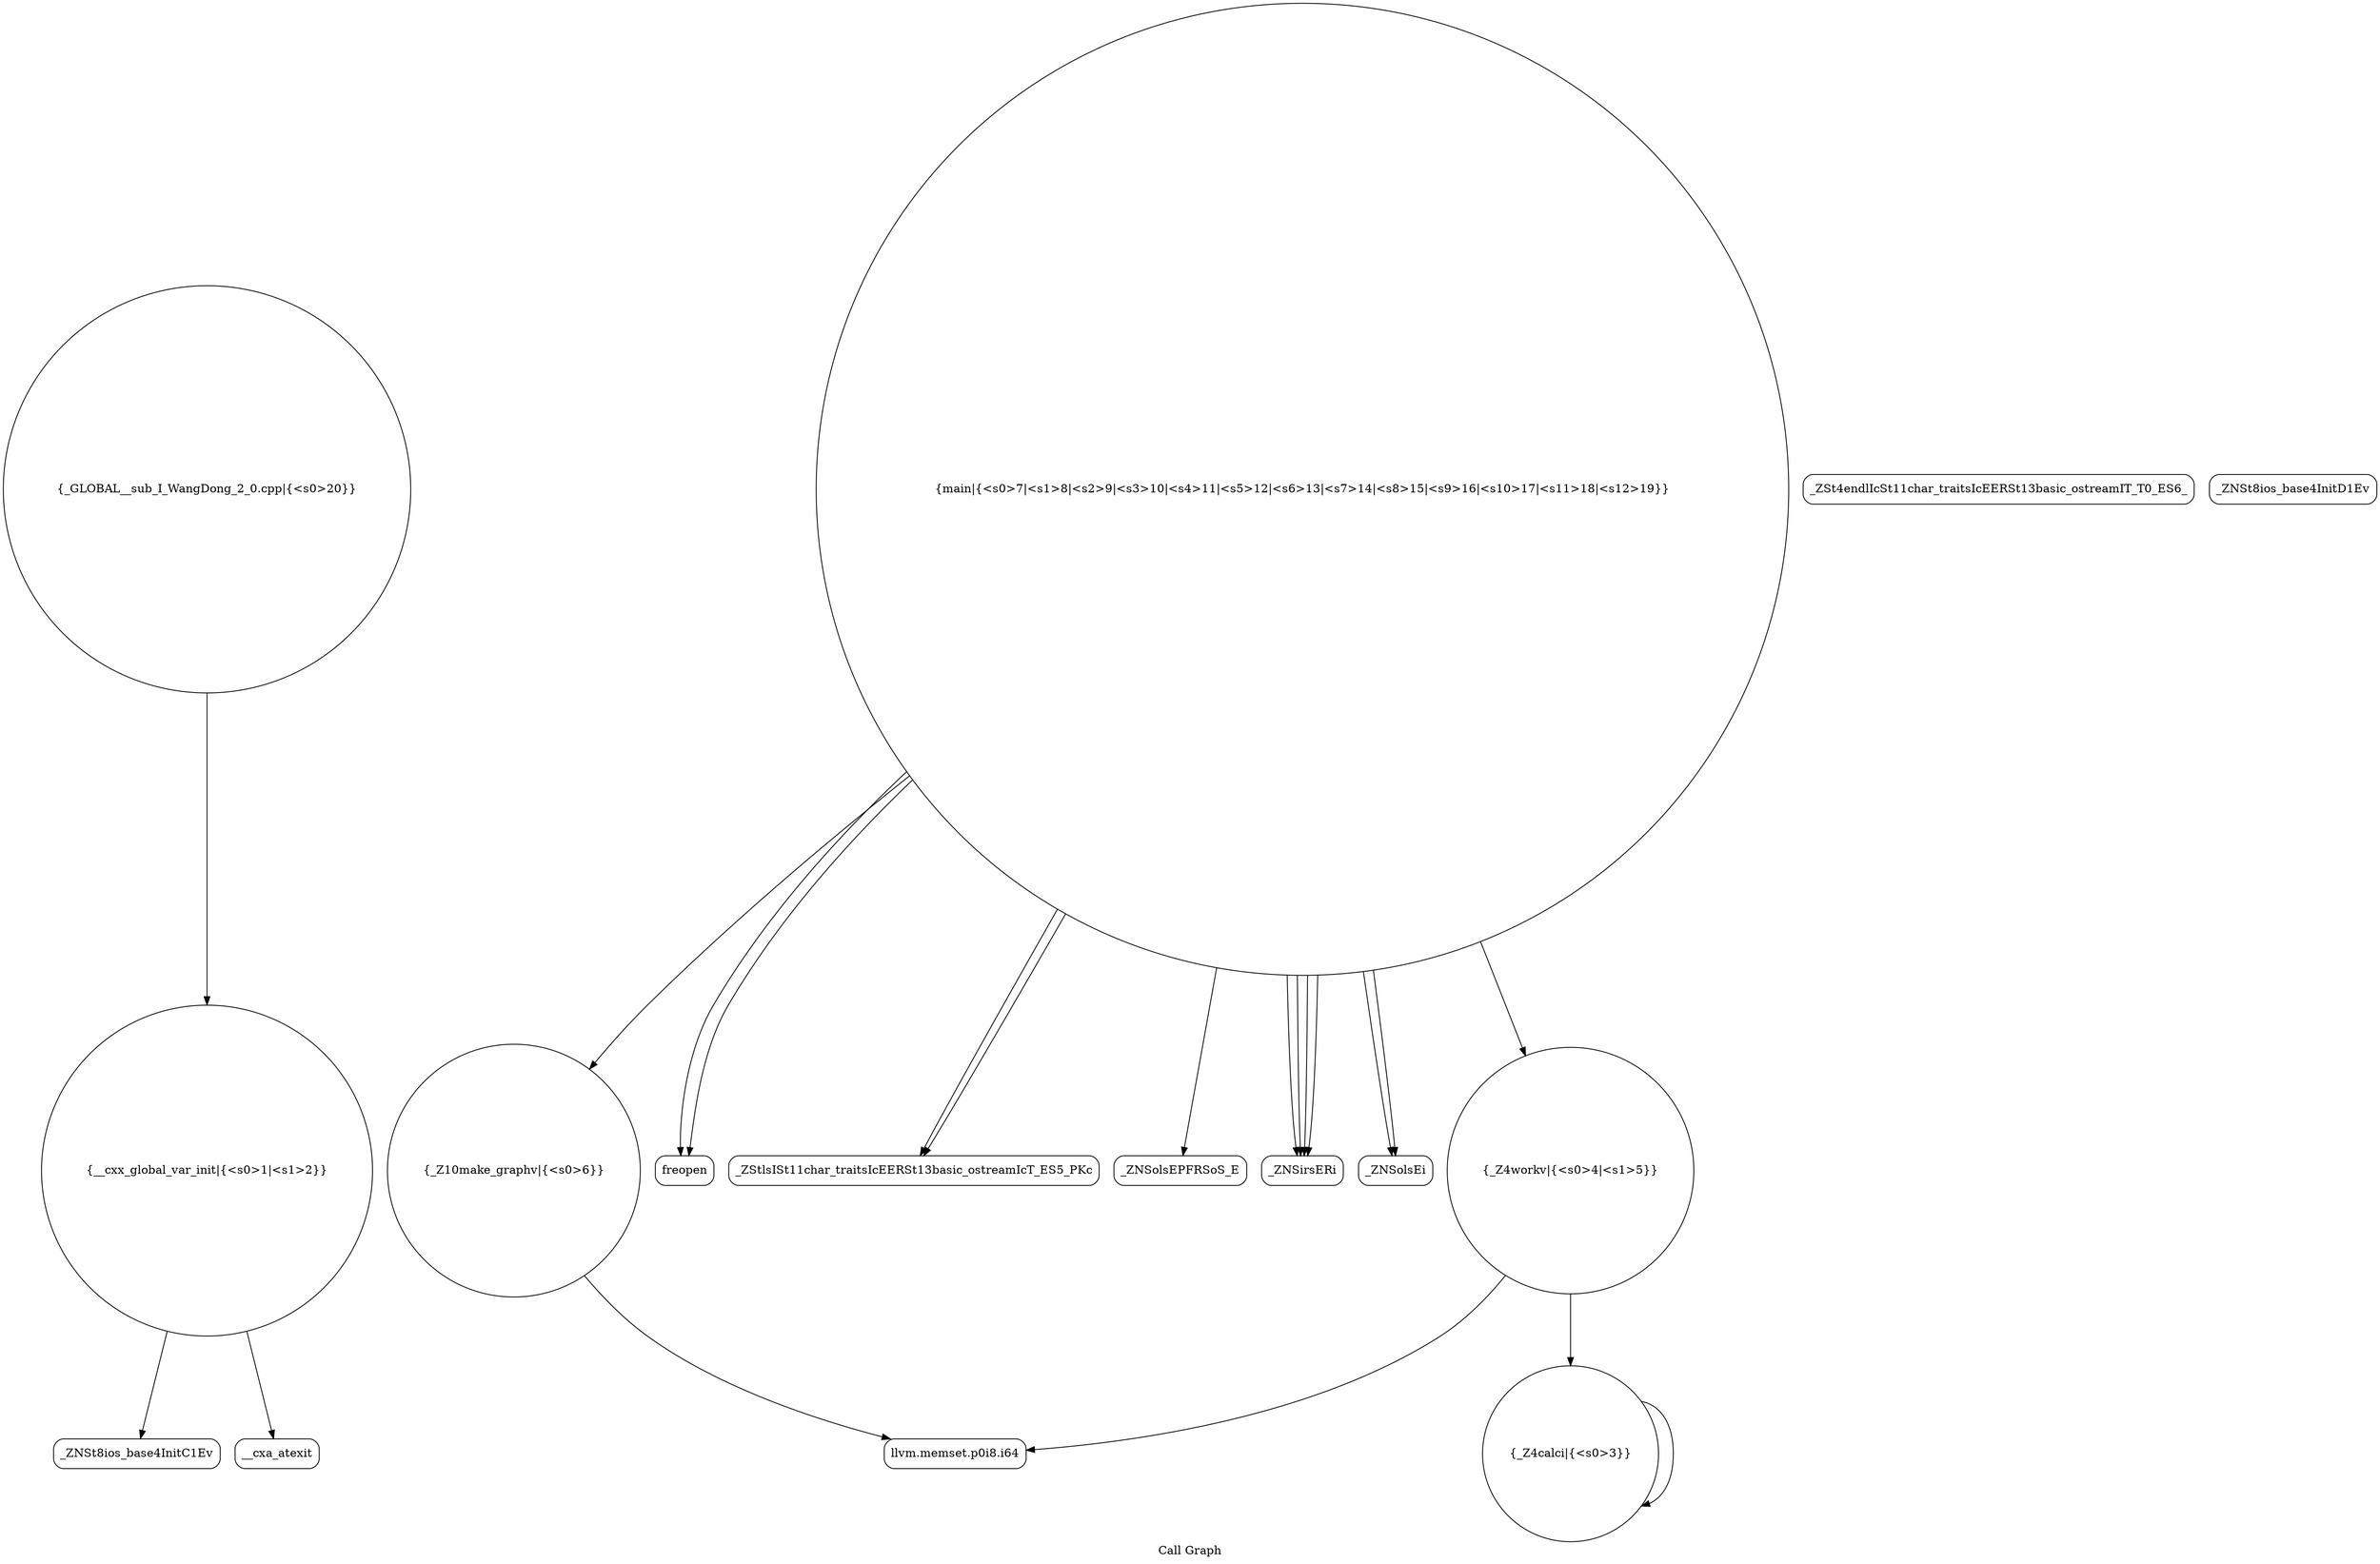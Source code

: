 digraph "Call Graph" {
	label="Call Graph";

	Node0x55b02c069f20 [shape=record,shape=circle,label="{__cxx_global_var_init|{<s0>1|<s1>2}}"];
	Node0x55b02c069f20:s0 -> Node0x55b02c06a3b0[color=black];
	Node0x55b02c069f20:s1 -> Node0x55b02c06a4b0[color=black];
	Node0x55b02c06a6b0 [shape=record,shape=circle,label="{_Z10make_graphv|{<s0>6}}"];
	Node0x55b02c06a6b0:s0 -> Node0x55b02c06a630[color=black];
	Node0x55b02c06aa30 [shape=record,shape=Mrecord,label="{_ZSt4endlIcSt11char_traitsIcEERSt13basic_ostreamIT_T0_ES6_}"];
	Node0x55b02c06a430 [shape=record,shape=Mrecord,label="{_ZNSt8ios_base4InitD1Ev}"];
	Node0x55b02c06a7b0 [shape=record,shape=Mrecord,label="{freopen}"];
	Node0x55b02c06a530 [shape=record,shape=circle,label="{_Z4calci|{<s0>3}}"];
	Node0x55b02c06a530:s0 -> Node0x55b02c06a530[color=black];
	Node0x55b02c06a8b0 [shape=record,shape=Mrecord,label="{_ZStlsISt11char_traitsIcEERSt13basic_ostreamIcT_ES5_PKc}"];
	Node0x55b02c06a630 [shape=record,shape=Mrecord,label="{llvm.memset.p0i8.i64}"];
	Node0x55b02c06a9b0 [shape=record,shape=Mrecord,label="{_ZNSolsEPFRSoS_E}"];
	Node0x55b02c06a3b0 [shape=record,shape=Mrecord,label="{_ZNSt8ios_base4InitC1Ev}"];
	Node0x55b02c06a730 [shape=record,shape=circle,label="{main|{<s0>7|<s1>8|<s2>9|<s3>10|<s4>11|<s5>12|<s6>13|<s7>14|<s8>15|<s9>16|<s10>17|<s11>18|<s12>19}}"];
	Node0x55b02c06a730:s0 -> Node0x55b02c06a7b0[color=black];
	Node0x55b02c06a730:s1 -> Node0x55b02c06a7b0[color=black];
	Node0x55b02c06a730:s2 -> Node0x55b02c06a830[color=black];
	Node0x55b02c06a730:s3 -> Node0x55b02c06a830[color=black];
	Node0x55b02c06a730:s4 -> Node0x55b02c06a830[color=black];
	Node0x55b02c06a730:s5 -> Node0x55b02c06a830[color=black];
	Node0x55b02c06a730:s6 -> Node0x55b02c06a6b0[color=black];
	Node0x55b02c06a730:s7 -> Node0x55b02c06a8b0[color=black];
	Node0x55b02c06a730:s8 -> Node0x55b02c06a930[color=black];
	Node0x55b02c06a730:s9 -> Node0x55b02c06a8b0[color=black];
	Node0x55b02c06a730:s10 -> Node0x55b02c06a5b0[color=black];
	Node0x55b02c06a730:s11 -> Node0x55b02c06a930[color=black];
	Node0x55b02c06a730:s12 -> Node0x55b02c06a9b0[color=black];
	Node0x55b02c06aab0 [shape=record,shape=circle,label="{_GLOBAL__sub_I_WangDong_2_0.cpp|{<s0>20}}"];
	Node0x55b02c06aab0:s0 -> Node0x55b02c069f20[color=black];
	Node0x55b02c06a4b0 [shape=record,shape=Mrecord,label="{__cxa_atexit}"];
	Node0x55b02c06a830 [shape=record,shape=Mrecord,label="{_ZNSirsERi}"];
	Node0x55b02c06a5b0 [shape=record,shape=circle,label="{_Z4workv|{<s0>4|<s1>5}}"];
	Node0x55b02c06a5b0:s0 -> Node0x55b02c06a630[color=black];
	Node0x55b02c06a5b0:s1 -> Node0x55b02c06a530[color=black];
	Node0x55b02c06a930 [shape=record,shape=Mrecord,label="{_ZNSolsEi}"];
}
